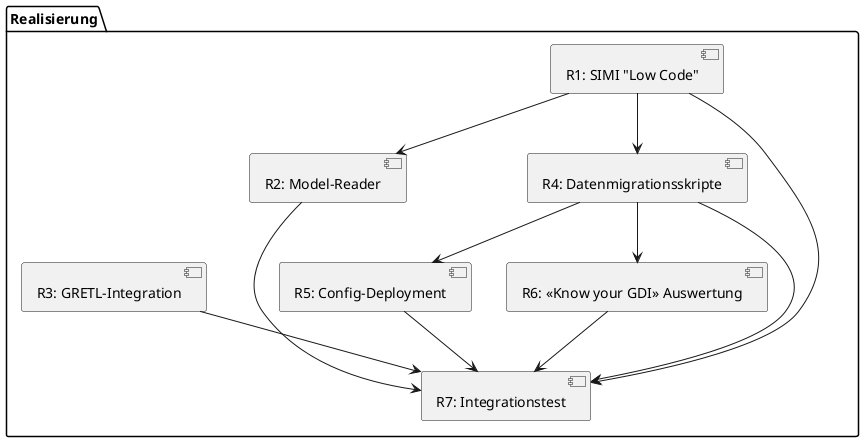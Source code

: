 @startuml
package "Realisierung" {
    [R1: SIMI "Low Code"] as r1
    [R2: Model-Reader] as r2
    [R3: GRETL-Integration] as r3
    [R4: Datenmigrationsskripte] as r4
    [R5: Config-Deployment] as r5
    [R6: «Know your GDI» Auswertung] as r6
    [R7: Integrationstest] as r7

    r1 --> r2
    r1 --> r4
    r4 --> r5
    r4 --> r6

    r1 --> r7
    r2 --> r7
    r3 --> r7
    r4 --> r7
    r5 --> r7
    r6 --> r7
}
@enduml